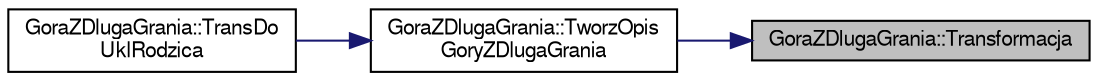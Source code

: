 digraph "GoraZDlugaGrania::Transformacja"
{
 // LATEX_PDF_SIZE
  edge [fontname="FreeSans",fontsize="10",labelfontname="FreeSans",labelfontsize="10"];
  node [fontname="FreeSans",fontsize="10",shape=record];
  rankdir="RL";
  Node1 [label="GoraZDlugaGrania::Transformacja",height=0.2,width=0.4,color="black", fillcolor="grey75", style="filled", fontcolor="black",tooltip="Metody Transformujace i obslugujace wyswietlanie gory na scenie."];
  Node1 -> Node2 [dir="back",color="midnightblue",fontsize="10",style="solid",fontname="FreeSans"];
  Node2 [label="GoraZDlugaGrania::TworzOpis\lGoryZDlugaGrania",height=0.2,width=0.4,color="black", fillcolor="white", style="filled",URL="$a00134.html#addc73d834785a19740ed43e094720257",tooltip="Metody tworzace zestawy plikow."];
  Node2 -> Node3 [dir="back",color="midnightblue",fontsize="10",style="solid",fontname="FreeSans"];
  Node3 [label="GoraZDlugaGrania::TransDo\lUklRodzica",height=0.2,width=0.4,color="black", fillcolor="white", style="filled",URL="$a00134.html#a0ea5d70a372d56a8e1d82450071d1d8d",tooltip="Metoda przesuwajaca Gore z dluga grania wzgledem sceny."];
}

